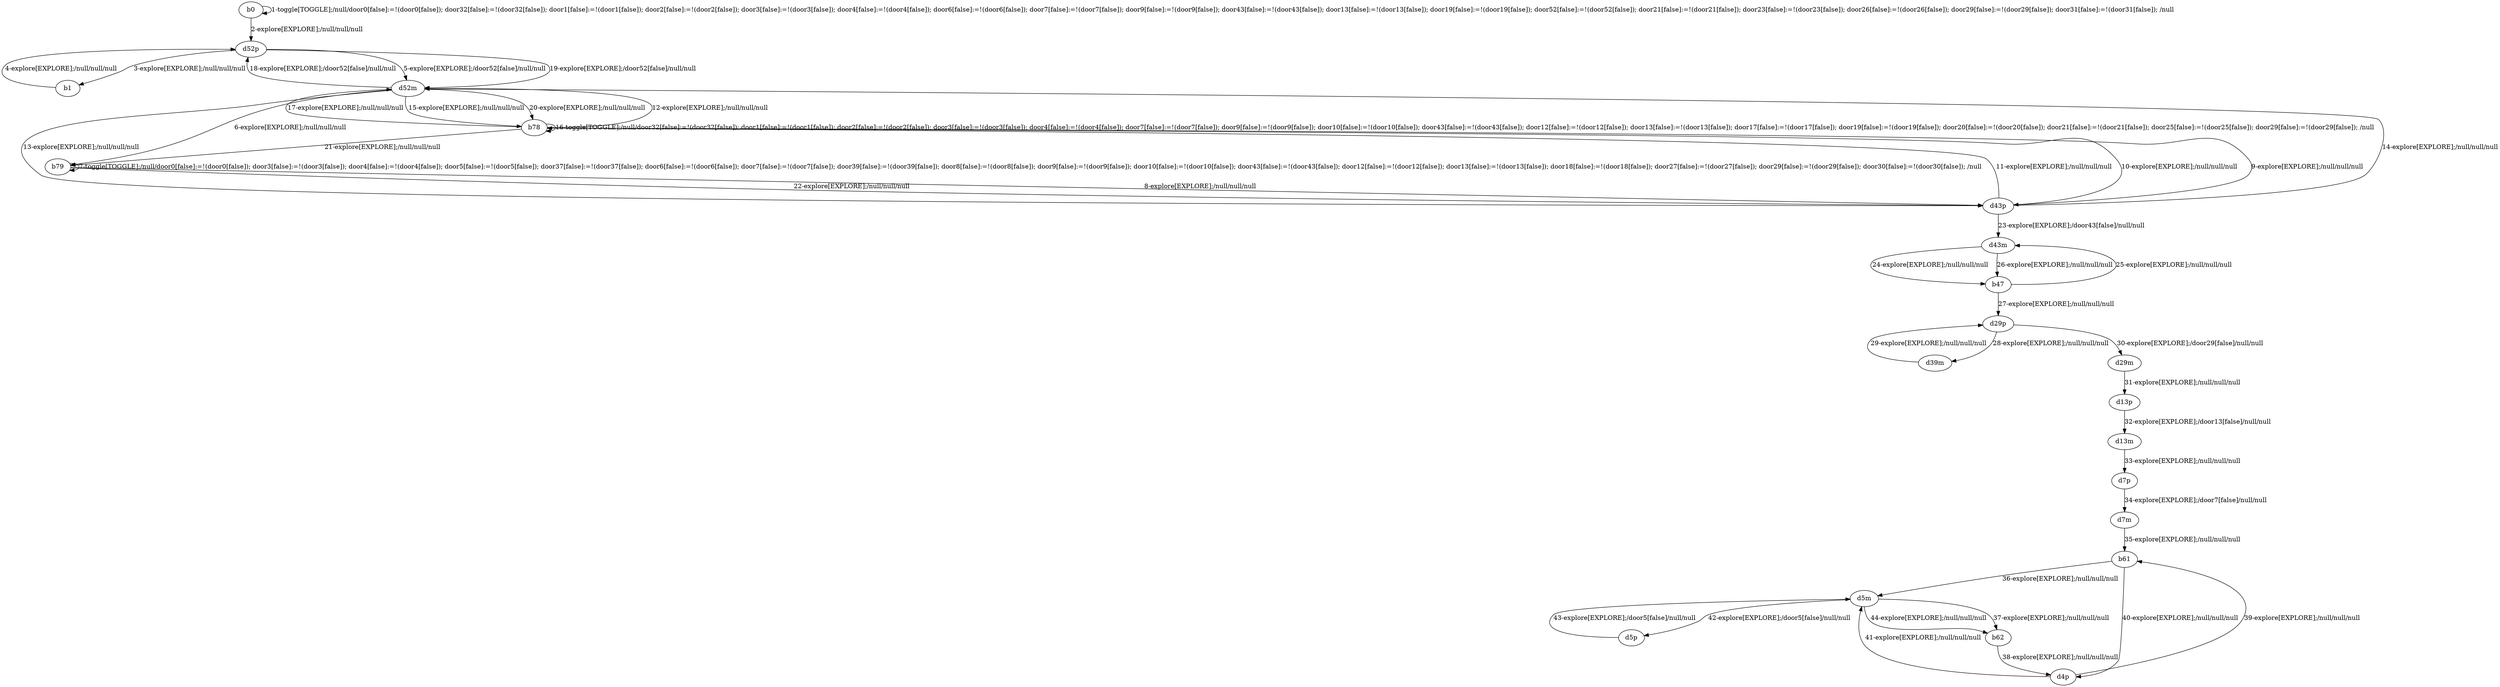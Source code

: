 # Total number of goals covered by this test: 1
# d5p --> d5m

digraph g {
"b0" -> "b0" [label = "1-toggle[TOGGLE];/null/door0[false]:=!(door0[false]); door32[false]:=!(door32[false]); door1[false]:=!(door1[false]); door2[false]:=!(door2[false]); door3[false]:=!(door3[false]); door4[false]:=!(door4[false]); door6[false]:=!(door6[false]); door7[false]:=!(door7[false]); door9[false]:=!(door9[false]); door43[false]:=!(door43[false]); door13[false]:=!(door13[false]); door19[false]:=!(door19[false]); door52[false]:=!(door52[false]); door21[false]:=!(door21[false]); door23[false]:=!(door23[false]); door26[false]:=!(door26[false]); door29[false]:=!(door29[false]); door31[false]:=!(door31[false]); /null"];
"b0" -> "d52p" [label = "2-explore[EXPLORE];/null/null/null"];
"d52p" -> "b1" [label = "3-explore[EXPLORE];/null/null/null"];
"b1" -> "d52p" [label = "4-explore[EXPLORE];/null/null/null"];
"d52p" -> "d52m" [label = "5-explore[EXPLORE];/door52[false]/null/null"];
"d52m" -> "b79" [label = "6-explore[EXPLORE];/null/null/null"];
"b79" -> "b79" [label = "7-toggle[TOGGLE];/null/door0[false]:=!(door0[false]); door3[false]:=!(door3[false]); door4[false]:=!(door4[false]); door5[false]:=!(door5[false]); door37[false]:=!(door37[false]); door6[false]:=!(door6[false]); door7[false]:=!(door7[false]); door39[false]:=!(door39[false]); door8[false]:=!(door8[false]); door9[false]:=!(door9[false]); door10[false]:=!(door10[false]); door43[false]:=!(door43[false]); door12[false]:=!(door12[false]); door13[false]:=!(door13[false]); door18[false]:=!(door18[false]); door27[false]:=!(door27[false]); door29[false]:=!(door29[false]); door30[false]:=!(door30[false]); /null"];
"b79" -> "d43p" [label = "8-explore[EXPLORE];/null/null/null"];
"d43p" -> "b78" [label = "9-explore[EXPLORE];/null/null/null"];
"b78" -> "d43p" [label = "10-explore[EXPLORE];/null/null/null"];
"d43p" -> "b78" [label = "11-explore[EXPLORE];/null/null/null"];
"b78" -> "d52m" [label = "12-explore[EXPLORE];/null/null/null"];
"d52m" -> "d43p" [label = "13-explore[EXPLORE];/null/null/null"];
"d43p" -> "d52m" [label = "14-explore[EXPLORE];/null/null/null"];
"d52m" -> "b78" [label = "15-explore[EXPLORE];/null/null/null"];
"b78" -> "b78" [label = "16-toggle[TOGGLE];/null/door32[false]:=!(door32[false]); door1[false]:=!(door1[false]); door2[false]:=!(door2[false]); door3[false]:=!(door3[false]); door4[false]:=!(door4[false]); door7[false]:=!(door7[false]); door9[false]:=!(door9[false]); door10[false]:=!(door10[false]); door43[false]:=!(door43[false]); door12[false]:=!(door12[false]); door13[false]:=!(door13[false]); door17[false]:=!(door17[false]); door19[false]:=!(door19[false]); door20[false]:=!(door20[false]); door21[false]:=!(door21[false]); door25[false]:=!(door25[false]); door29[false]:=!(door29[false]); /null"];
"b78" -> "d52m" [label = "17-explore[EXPLORE];/null/null/null"];
"d52m" -> "d52p" [label = "18-explore[EXPLORE];/door52[false]/null/null"];
"d52p" -> "d52m" [label = "19-explore[EXPLORE];/door52[false]/null/null"];
"d52m" -> "b78" [label = "20-explore[EXPLORE];/null/null/null"];
"b78" -> "b79" [label = "21-explore[EXPLORE];/null/null/null"];
"b79" -> "d43p" [label = "22-explore[EXPLORE];/null/null/null"];
"d43p" -> "d43m" [label = "23-explore[EXPLORE];/door43[false]/null/null"];
"d43m" -> "b47" [label = "24-explore[EXPLORE];/null/null/null"];
"b47" -> "d43m" [label = "25-explore[EXPLORE];/null/null/null"];
"d43m" -> "b47" [label = "26-explore[EXPLORE];/null/null/null"];
"b47" -> "d29p" [label = "27-explore[EXPLORE];/null/null/null"];
"d29p" -> "d39m" [label = "28-explore[EXPLORE];/null/null/null"];
"d39m" -> "d29p" [label = "29-explore[EXPLORE];/null/null/null"];
"d29p" -> "d29m" [label = "30-explore[EXPLORE];/door29[false]/null/null"];
"d29m" -> "d13p" [label = "31-explore[EXPLORE];/null/null/null"];
"d13p" -> "d13m" [label = "32-explore[EXPLORE];/door13[false]/null/null"];
"d13m" -> "d7p" [label = "33-explore[EXPLORE];/null/null/null"];
"d7p" -> "d7m" [label = "34-explore[EXPLORE];/door7[false]/null/null"];
"d7m" -> "b61" [label = "35-explore[EXPLORE];/null/null/null"];
"b61" -> "d5m" [label = "36-explore[EXPLORE];/null/null/null"];
"d5m" -> "b62" [label = "37-explore[EXPLORE];/null/null/null"];
"b62" -> "d4p" [label = "38-explore[EXPLORE];/null/null/null"];
"d4p" -> "b61" [label = "39-explore[EXPLORE];/null/null/null"];
"b61" -> "d4p" [label = "40-explore[EXPLORE];/null/null/null"];
"d4p" -> "d5m" [label = "41-explore[EXPLORE];/null/null/null"];
"d5m" -> "d5p" [label = "42-explore[EXPLORE];/door5[false]/null/null"];
"d5p" -> "d5m" [label = "43-explore[EXPLORE];/door5[false]/null/null"];
"d5m" -> "b62" [label = "44-explore[EXPLORE];/null/null/null"];
}